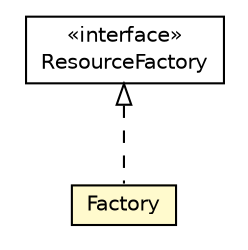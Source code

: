 #!/usr/local/bin/dot
#
# Class diagram 
# Generated by UMLGraph version R5_6-24-gf6e263 (http://www.umlgraph.org/)
#

digraph G {
	edge [fontname="Helvetica",fontsize=10,labelfontname="Helvetica",labelfontsize=10];
	node [fontname="Helvetica",fontsize=10,shape=plaintext];
	nodesep=0.25;
	ranksep=0.5;
	// org.universAAL.middleware.rdf.ResourceFactory
	c2939188 [label=<<table title="org.universAAL.middleware.rdf.ResourceFactory" border="0" cellborder="1" cellspacing="0" cellpadding="2" port="p" href="../../../../rdf/ResourceFactory.html">
		<tr><td><table border="0" cellspacing="0" cellpadding="1">
<tr><td align="center" balign="center"> &#171;interface&#187; </td></tr>
<tr><td align="center" balign="center"> ResourceFactory </td></tr>
		</table></td></tr>
		</table>>, URL="../../../../rdf/ResourceFactory.html", fontname="Helvetica", fontcolor="black", fontsize=10.0];
	// org.universAAL.middleware.managers.configuration.core.owl.ConfigurationOntology.Factory
	c2940291 [label=<<table title="org.universAAL.middleware.managers.configuration.core.owl.ConfigurationOntology.Factory" border="0" cellborder="1" cellspacing="0" cellpadding="2" port="p" bgcolor="lemonChiffon" href="./ConfigurationOntology.Factory.html">
		<tr><td><table border="0" cellspacing="0" cellpadding="1">
<tr><td align="center" balign="center"> Factory </td></tr>
		</table></td></tr>
		</table>>, URL="./ConfigurationOntology.Factory.html", fontname="Helvetica", fontcolor="black", fontsize=10.0];
	//org.universAAL.middleware.managers.configuration.core.owl.ConfigurationOntology.Factory implements org.universAAL.middleware.rdf.ResourceFactory
	c2939188:p -> c2940291:p [dir=back,arrowtail=empty,style=dashed];
}

